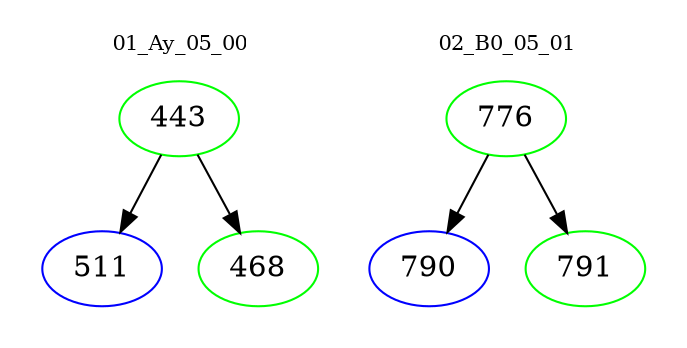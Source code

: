 digraph{
subgraph cluster_0 {
color = white
label = "01_Ay_05_00";
fontsize=10;
T0_443 [label="443", color="green"]
T0_443 -> T0_511 [color="black"]
T0_511 [label="511", color="blue"]
T0_443 -> T0_468 [color="black"]
T0_468 [label="468", color="green"]
}
subgraph cluster_1 {
color = white
label = "02_B0_05_01";
fontsize=10;
T1_776 [label="776", color="green"]
T1_776 -> T1_790 [color="black"]
T1_790 [label="790", color="blue"]
T1_776 -> T1_791 [color="black"]
T1_791 [label="791", color="green"]
}
}
